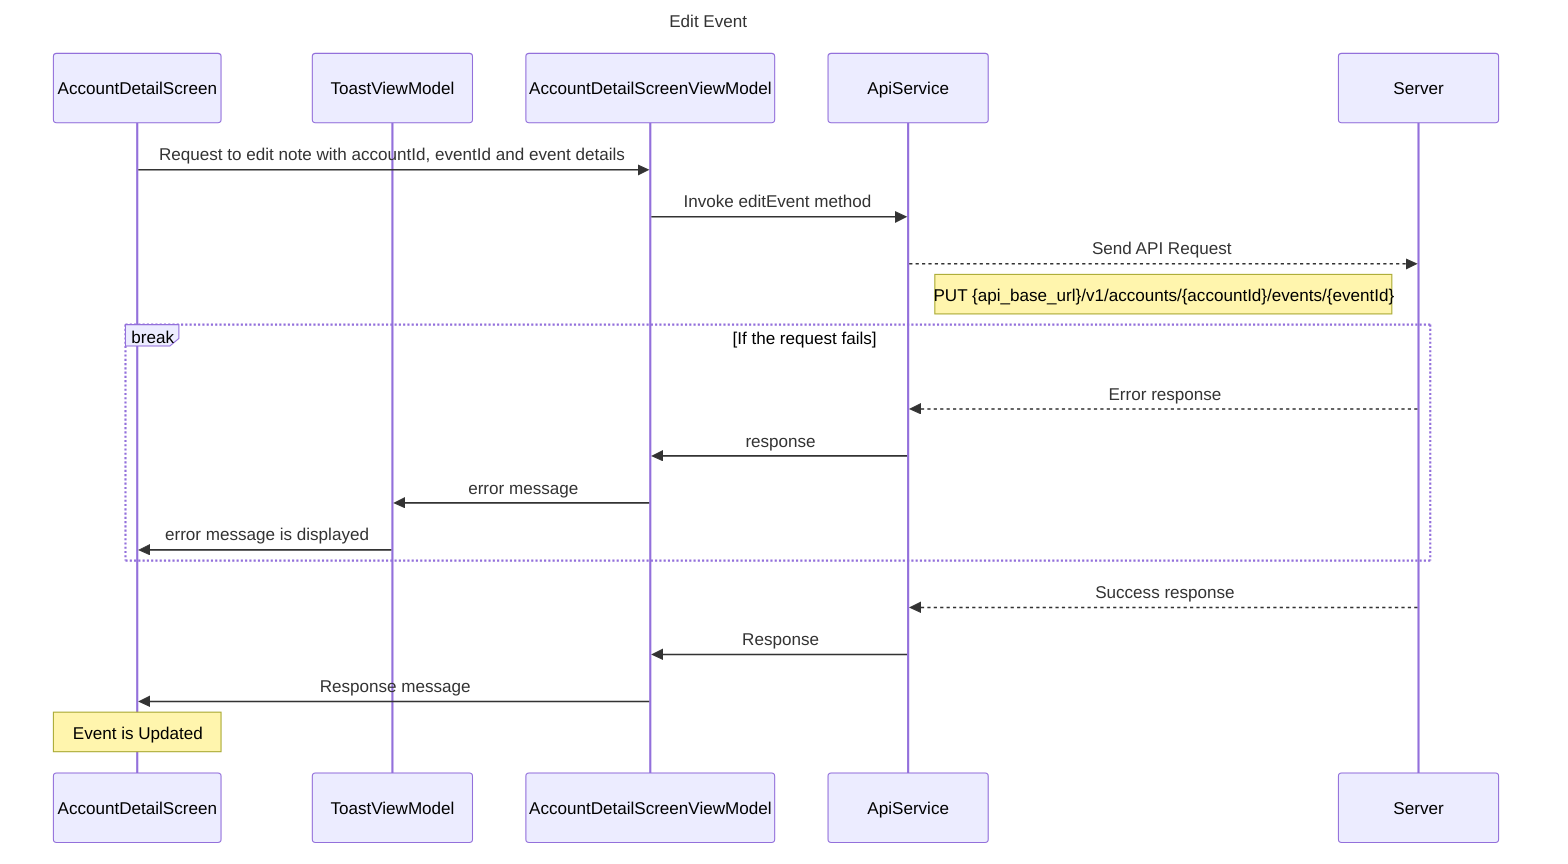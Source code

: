 sequenceDiagram
    title Edit Event

    participant ADS as AccountDetailScreen
    participant TVM as ToastViewModel
    participant ADSVM as AccountDetailScreenViewModel
    participant AS as ApiService
    participant S as Server

    ADS->>ADSVM: Request to edit note with accountId, eventId and event details
    ADSVM->>AS: Invoke editEvent method
    AS-->>S: Send API Request
    note right of AS: PUT {api_base_url}/v1/accounts/{accountId}/events/{eventId}

    break If the request fails
        S-->>AS: Error response
        AS->>ADSVM: response
        ADSVM->>TVM: error message
        TVM->>ADS: error message is displayed
    end

    S-->>AS: Success response
    AS->>ADSVM: Response
    ADSVM->>ADS: Response message
    note over ADS: Event is Updated